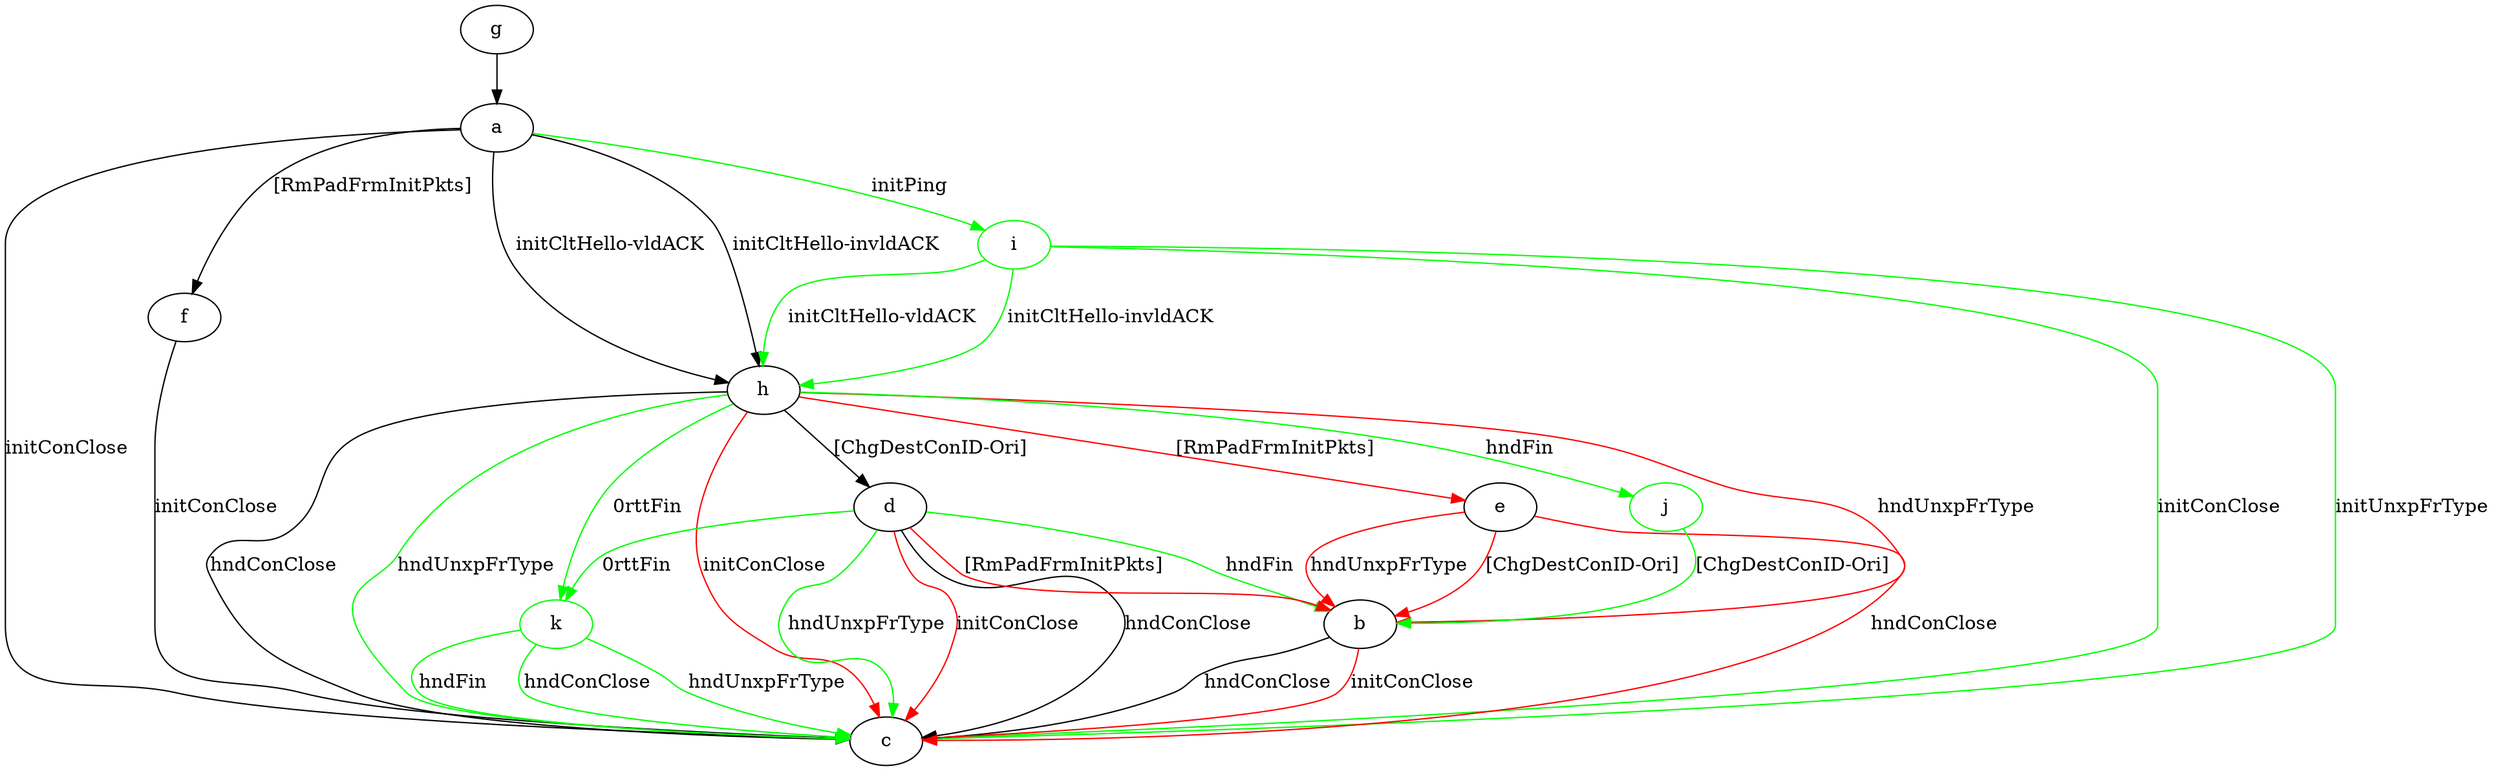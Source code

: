 digraph "" {
	a -> c	[key=0,
		label="initConClose "];
	a -> f	[key=0,
		label="[RmPadFrmInitPkts] "];
	a -> h	[key=0,
		label="initCltHello-vldACK "];
	a -> h	[key=1,
		label="initCltHello-invldACK "];
	i	[color=green];
	a -> i	[key=0,
		color=green,
		label="initPing "];
	b -> c	[key=0,
		label="hndConClose "];
	b -> c	[key=1,
		color=red,
		label="initConClose "];
	d -> b	[key=0,
		color=green,
		label="hndFin "];
	d -> b	[key=1,
		color=red,
		label="[RmPadFrmInitPkts] "];
	d -> c	[key=0,
		label="hndConClose "];
	d -> c	[key=1,
		color=green,
		label="hndUnxpFrType "];
	d -> c	[key=2,
		color=red,
		label="initConClose "];
	k	[color=green];
	d -> k	[key=0,
		color=green,
		label="0rttFin "];
	e -> b	[key=0,
		color=red,
		label="hndUnxpFrType "];
	e -> b	[key=1,
		color=red,
		label="[ChgDestConID-Ori] "];
	e -> c	[key=0,
		color=red,
		label="hndConClose "];
	f -> c	[key=0,
		label="initConClose "];
	g -> a	[key=0];
	h -> b	[key=0,
		color=red,
		label="hndUnxpFrType "];
	h -> c	[key=0,
		label="hndConClose "];
	h -> c	[key=1,
		color=green,
		label="hndUnxpFrType "];
	h -> c	[key=2,
		color=red,
		label="initConClose "];
	h -> d	[key=0,
		label="[ChgDestConID-Ori] "];
	h -> e	[key=0,
		color=red,
		label="[RmPadFrmInitPkts] "];
	j	[color=green];
	h -> j	[key=0,
		color=green,
		label="hndFin "];
	h -> k	[key=0,
		color=green,
		label="0rttFin "];
	i -> c	[key=0,
		color=green,
		label="initConClose "];
	i -> c	[key=1,
		color=green,
		label="initUnxpFrType "];
	i -> h	[key=0,
		color=green,
		label="initCltHello-vldACK "];
	i -> h	[key=1,
		color=green,
		label="initCltHello-invldACK "];
	j -> b	[key=0,
		color=green,
		label="[ChgDestConID-Ori] "];
	k -> c	[key=0,
		color=green,
		label="hndFin "];
	k -> c	[key=1,
		color=green,
		label="hndConClose "];
	k -> c	[key=2,
		color=green,
		label="hndUnxpFrType "];
}
